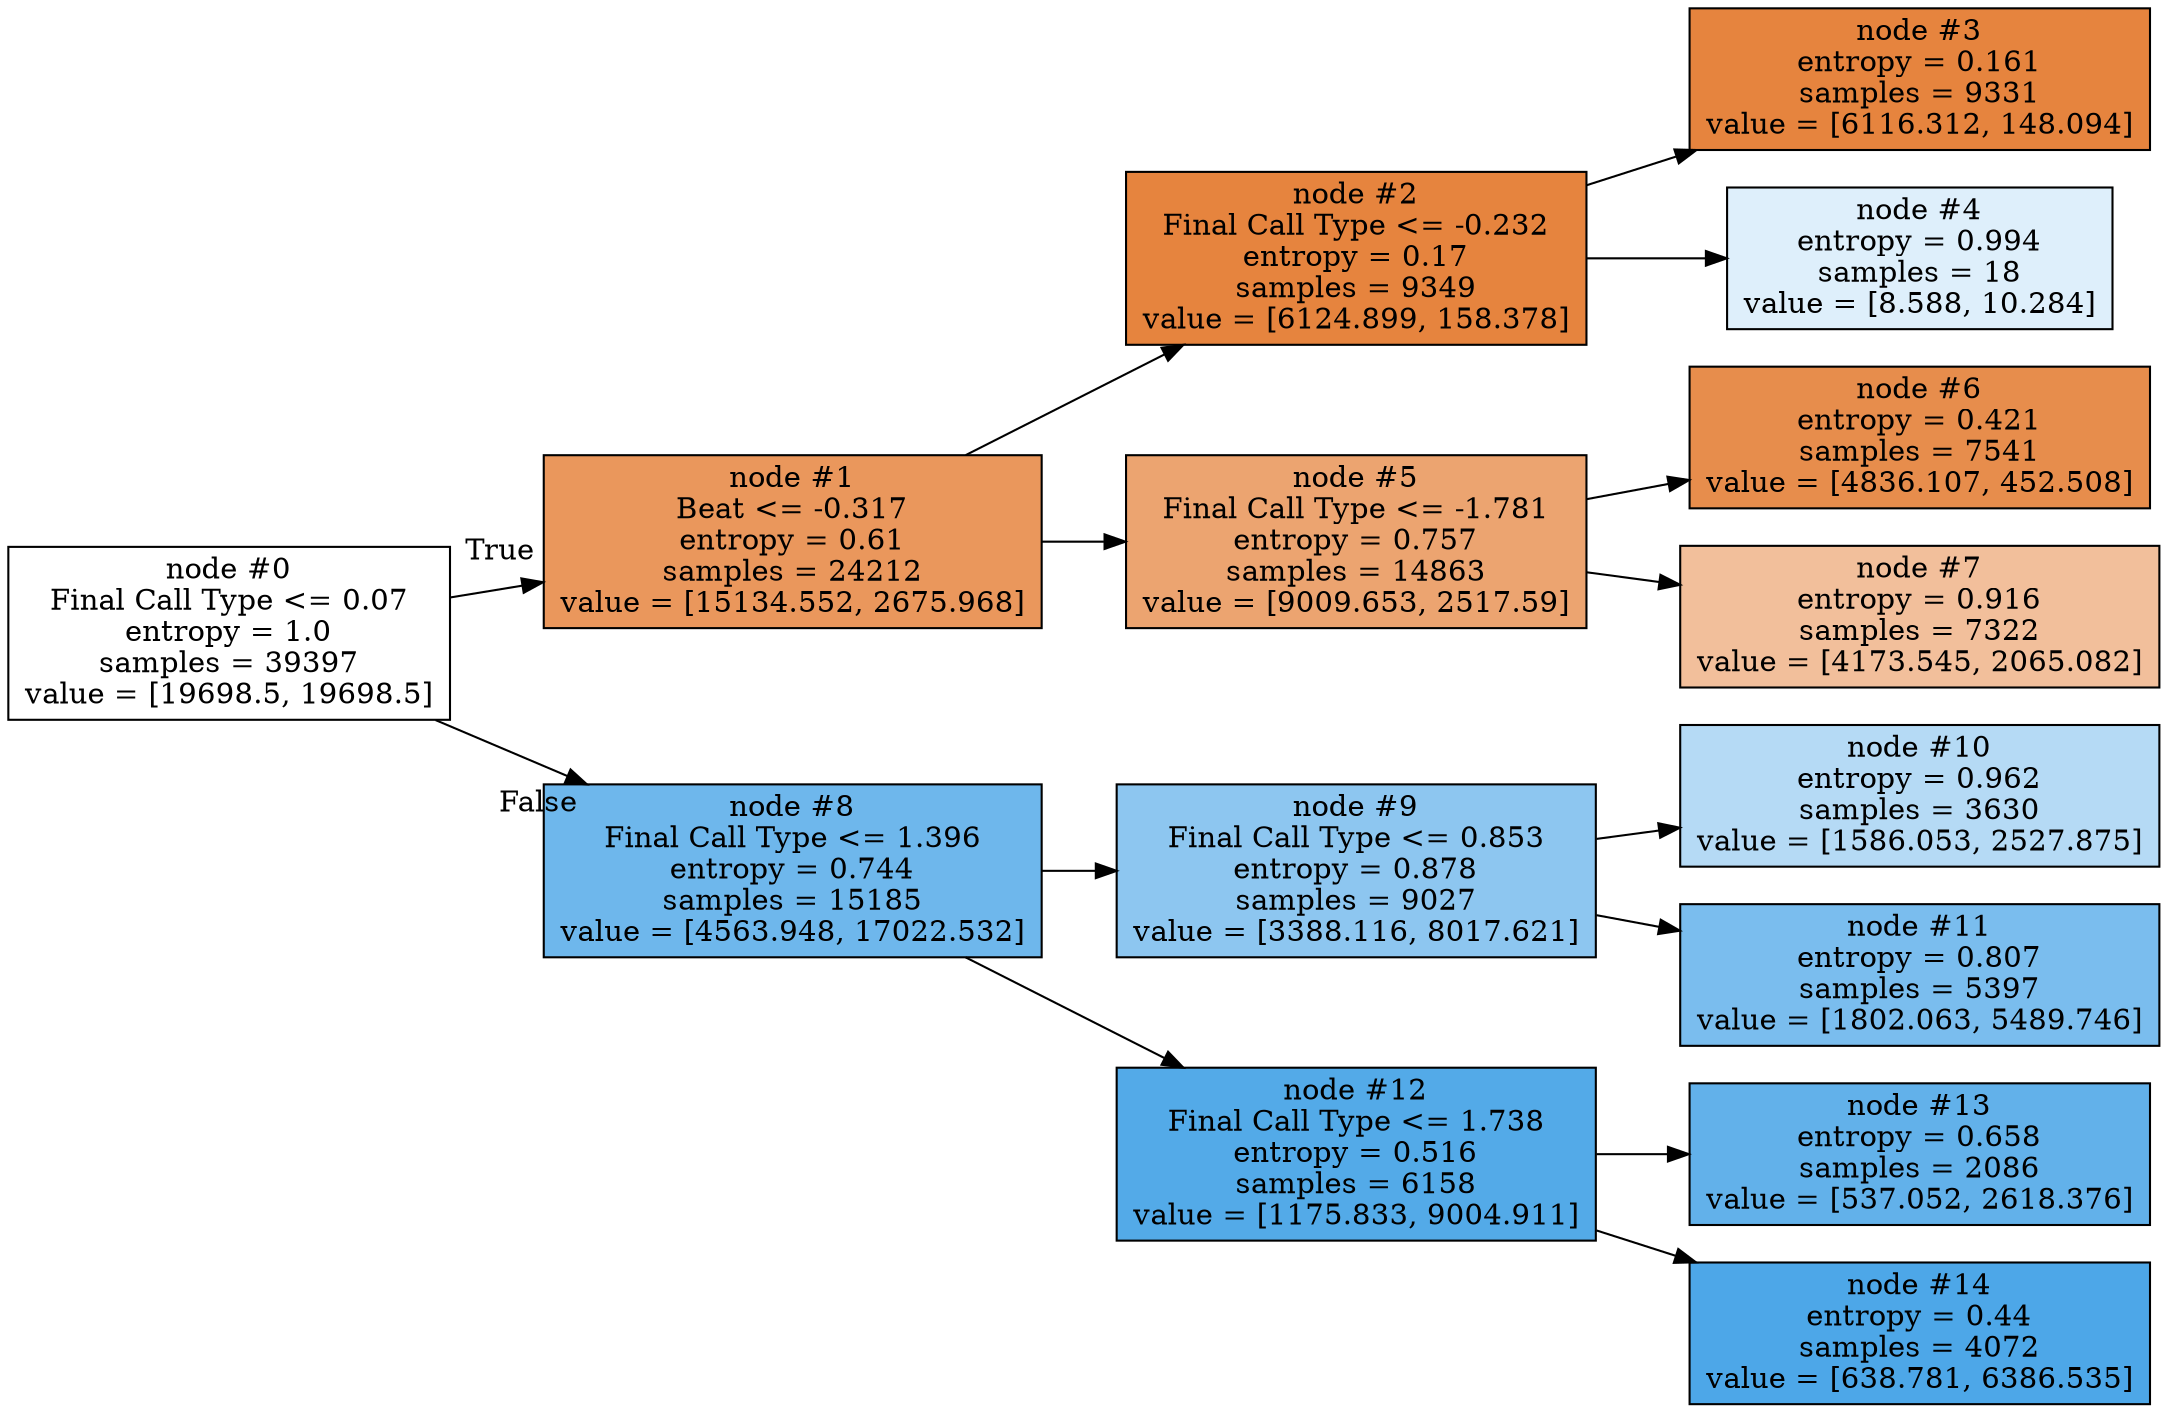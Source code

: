 digraph Tree {
node [shape=box, style="filled", color="black"] ;
graph [ranksep=equally, splines=polyline] ;
rankdir=LR ;
0 [label="node #0\nFinal Call Type <= 0.07\nentropy = 1.0\nsamples = 39397\nvalue = [19698.5, 19698.5]", fillcolor="#ffffff"] ;
1 [label="node #1\nBeat <= -0.317\nentropy = 0.61\nsamples = 24212\nvalue = [15134.552, 2675.968]", fillcolor="#ea975c"] ;
0 -> 1 [labeldistance=2.5, labelangle=-45, headlabel="True"] ;
2 [label="node #2\nFinal Call Type <= -0.232\nentropy = 0.17\nsamples = 9349\nvalue = [6124.899, 158.378]", fillcolor="#e6843e"] ;
1 -> 2 ;
3 [label="node #3\nentropy = 0.161\nsamples = 9331\nvalue = [6116.312, 148.094]", fillcolor="#e6843e"] ;
2 -> 3 ;
4 [label="node #4\nentropy = 0.994\nsamples = 18\nvalue = [8.588, 10.284]", fillcolor="#deeffb"] ;
2 -> 4 ;
5 [label="node #5\nFinal Call Type <= -1.781\nentropy = 0.757\nsamples = 14863\nvalue = [9009.653, 2517.59]", fillcolor="#eca470"] ;
1 -> 5 ;
6 [label="node #6\nentropy = 0.421\nsamples = 7541\nvalue = [4836.107, 452.508]", fillcolor="#e78d4c"] ;
5 -> 6 ;
7 [label="node #7\nentropy = 0.916\nsamples = 7322\nvalue = [4173.545, 2065.082]", fillcolor="#f2bf9b"] ;
5 -> 7 ;
8 [label="node #8\nFinal Call Type <= 1.396\nentropy = 0.744\nsamples = 15185\nvalue = [4563.948, 17022.532]", fillcolor="#6eb7ec"] ;
0 -> 8 [labeldistance=2.5, labelangle=45, headlabel="False"] ;
9 [label="node #9\nFinal Call Type <= 0.853\nentropy = 0.878\nsamples = 9027\nvalue = [3388.116, 8017.621]", fillcolor="#8dc6f0"] ;
8 -> 9 ;
10 [label="node #10\nentropy = 0.962\nsamples = 3630\nvalue = [1586.053, 2527.875]", fillcolor="#b5daf5"] ;
9 -> 10 ;
11 [label="node #11\nentropy = 0.807\nsamples = 5397\nvalue = [1802.063, 5489.746]", fillcolor="#7abdee"] ;
9 -> 11 ;
12 [label="node #12\nFinal Call Type <= 1.738\nentropy = 0.516\nsamples = 6158\nvalue = [1175.833, 9004.911]", fillcolor="#53aae8"] ;
8 -> 12 ;
13 [label="node #13\nentropy = 0.658\nsamples = 2086\nvalue = [537.052, 2618.376]", fillcolor="#62b1ea"] ;
12 -> 13 ;
14 [label="node #14\nentropy = 0.44\nsamples = 4072\nvalue = [638.781, 6386.535]", fillcolor="#4da7e8"] ;
12 -> 14 ;
{rank=same ; 0} ;
{rank=same ; 1; 8} ;
{rank=same ; 2; 5; 9; 12} ;
{rank=same ; 3; 4; 6; 7; 10; 11; 13; 14} ;
}